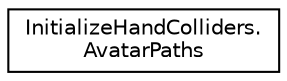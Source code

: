 digraph "Graphical Class Hierarchy"
{
 // LATEX_PDF_SIZE
  edge [fontname="Helvetica",fontsize="10",labelfontname="Helvetica",labelfontsize="10"];
  node [fontname="Helvetica",fontsize="10",shape=record];
  rankdir="LR";
  Node0 [label="InitializeHandColliders.\lAvatarPaths",height=0.2,width=0.4,color="black", fillcolor="white", style="filled",URL="$db/dee/class_initialize_hand_colliders_1_1_avatar_paths.html",tooltip=" "];
}
